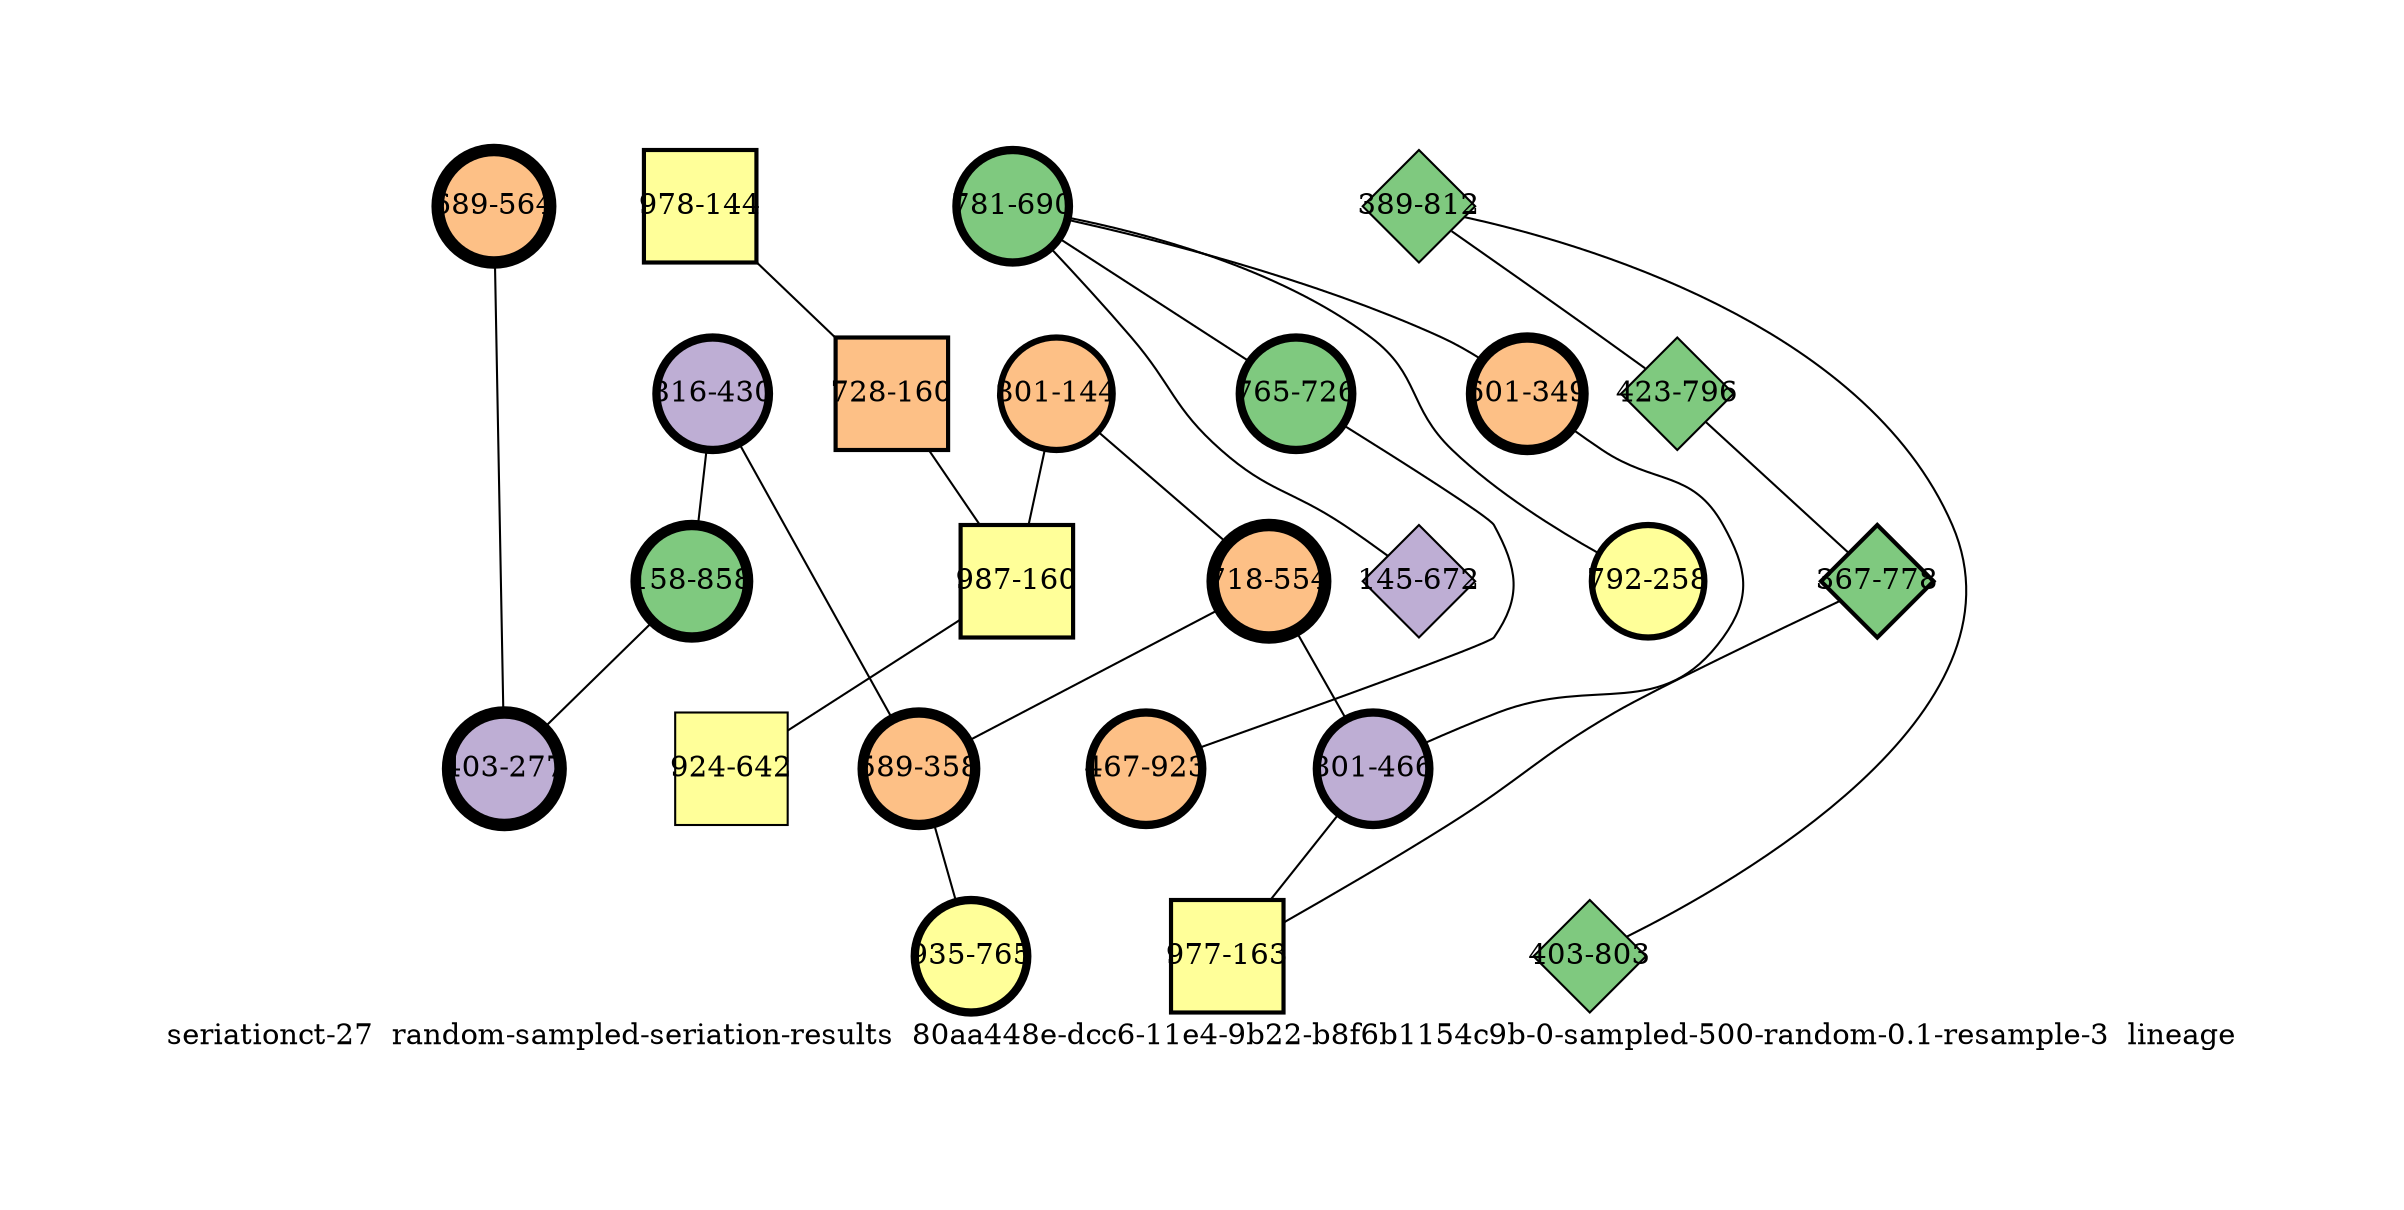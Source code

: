strict graph "seriationct-27  random-sampled-seriation-results  80aa448e-dcc6-11e4-9b22-b8f6b1154c9b-0-sampled-500-random-0.1-resample-3  lineage" {
labelloc=b;
ratio=auto;
pad="1.0";
label="seriationct-27  random-sampled-seriation-results  80aa448e-dcc6-11e4-9b22-b8f6b1154c9b-0-sampled-500-random-0.1-resample-3  lineage";
node [width="0.75", style=filled, fixedsize=true, height="0.75", shape=circle, label=""];
0 [xCoordinate="564.0", appears_in_slice=6, yCoordinate="689.0", colorscheme=accent6, lineage_id=0, short_label="689-564", label="689-564", shape=circle, cluster_id=2, fillcolor=3, size="500.0", id=0, penwidth="6.0"];
1 [xCoordinate="812.0", appears_in_slice=1, yCoordinate="389.0", colorscheme=accent6, lineage_id=2, short_label="389-812", label="389-812", shape=diamond, cluster_id=0, fillcolor=1, size="500.0", id=1, penwidth="1.0"];
2 [xCoordinate="803.0", appears_in_slice=1, yCoordinate="403.0", colorscheme=accent6, lineage_id=2, short_label="403-803", label="403-803", shape=diamond, cluster_id=0, fillcolor=1, size="500.0", id=2, penwidth="1.0"];
3 [xCoordinate="144.0", appears_in_slice=2, yCoordinate="978.0", colorscheme=accent6, lineage_id=1, short_label="978-144", label="978-144", shape=square, cluster_id=3, fillcolor=4, size="500.0", id=3, penwidth="2.0"];
4 [xCoordinate="690.0", appears_in_slice=4, yCoordinate="781.0", colorscheme=accent6, lineage_id=0, short_label="781-690", label="781-690", shape=circle, cluster_id=0, fillcolor=1, size="500.0", id=4, penwidth="4.0"];
5 [xCoordinate="144.0", appears_in_slice=3, yCoordinate="801.0", colorscheme=accent6, lineage_id=0, short_label="801-144", label="801-144", shape=circle, cluster_id=2, fillcolor=3, size="500.0", id=5, penwidth="3.0"];
6 [xCoordinate="349.0", appears_in_slice=5, yCoordinate="601.0", colorscheme=accent6, lineage_id=0, short_label="601-349", label="601-349", shape=circle, cluster_id=2, fillcolor=3, size="500.0", id=6, penwidth="5.0"];
7 [xCoordinate="160.0", appears_in_slice=2, yCoordinate="728.0", colorscheme=accent6, lineage_id=1, short_label="728-160", label="728-160", shape=square, cluster_id=2, fillcolor=3, size="500.0", id=7, penwidth="2.0"];
8 [xCoordinate="796.0", appears_in_slice=1, yCoordinate="423.0", colorscheme=accent6, lineage_id=2, short_label="423-796", label="423-796", shape=diamond, cluster_id=0, fillcolor=1, size="500.0", id=8, penwidth="1.0"];
9 [xCoordinate="726.0", appears_in_slice=4, yCoordinate="765.0", colorscheme=accent6, lineage_id=0, short_label="765-726", label="765-726", shape=circle, cluster_id=0, fillcolor=1, size="500.0", id=9, penwidth="4.0"];
10 [xCoordinate="554.0", appears_in_slice=6, yCoordinate="718.0", colorscheme=accent6, lineage_id=0, short_label="718-554", label="718-554", shape=circle, cluster_id=2, fillcolor=3, size="500.0", id=10, penwidth="6.0"];
11 [xCoordinate="258.0", appears_in_slice=3, yCoordinate="792.0", colorscheme=accent6, lineage_id=0, short_label="792-258", label="792-258", shape=circle, cluster_id=3, fillcolor=4, size="500.0", id=11, penwidth="3.0"];
12 [xCoordinate="430.0", appears_in_slice=4, yCoordinate="816.0", colorscheme=accent6, lineage_id=0, short_label="816-430", label="816-430", shape=circle, cluster_id=1, fillcolor=2, size="500.0", id=12, penwidth="4.0"];
13 [xCoordinate="466.0", appears_in_slice=4, yCoordinate="801.0", colorscheme=accent6, lineage_id=0, short_label="801-466", label="801-466", shape=circle, cluster_id=1, fillcolor=2, size="500.0", id=13, penwidth="4.0"];
14 [xCoordinate="858.0", appears_in_slice=5, yCoordinate="158.0", colorscheme=accent6, lineage_id=0, short_label="158-858", label="158-858", shape=circle, cluster_id=0, fillcolor=1, size="500.0", id=14, penwidth="5.0"];
15 [xCoordinate="672.0", appears_in_slice=1, yCoordinate="145.0", colorscheme=accent6, lineage_id=2, short_label="145-672", label="145-672", shape=diamond, cluster_id=1, fillcolor=2, size="500.0", id=15, penwidth="1.0"];
16 [xCoordinate="778.0", appears_in_slice=2, yCoordinate="367.0", colorscheme=accent6, lineage_id=2, short_label="367-778", label="367-778", shape=diamond, cluster_id=0, fillcolor=1, size="500.0", id=16, penwidth="2.0"];
17 [xCoordinate="163.0", appears_in_slice=2, yCoordinate="977.0", colorscheme=accent6, lineage_id=1, short_label="977-163", label="977-163", shape=square, cluster_id=3, fillcolor=4, size="500.0", id=17, penwidth="2.0"];
18 [xCoordinate="160.0", appears_in_slice=2, yCoordinate="987.0", colorscheme=accent6, lineage_id=1, short_label="987-160", label="987-160", shape=square, cluster_id=3, fillcolor=4, size="500.0", id=18, penwidth="2.0"];
19 [xCoordinate="642.0", appears_in_slice=1, yCoordinate="924.0", colorscheme=accent6, lineage_id=1, short_label="924-642", label="924-642", shape=square, cluster_id=3, fillcolor=4, size="500.0", id=19, penwidth="1.0"];
20 [xCoordinate="358.0", appears_in_slice=5, yCoordinate="589.0", colorscheme=accent6, lineage_id=0, short_label="589-358", label="589-358", shape=circle, cluster_id=2, fillcolor=3, size="500.0", id=20, penwidth="5.0"];
21 [xCoordinate="765.0", appears_in_slice=4, yCoordinate="935.0", colorscheme=accent6, lineage_id=0, short_label="935-765", label="935-765", shape=circle, cluster_id=3, fillcolor=4, size="500.0", id=21, penwidth="4.0"];
22 [xCoordinate="277.0", appears_in_slice=6, yCoordinate="403.0", colorscheme=accent6, lineage_id=0, short_label="403-277", label="403-277", shape=circle, cluster_id=1, fillcolor=2, size="500.0", id=22, penwidth="6.0"];
23 [xCoordinate="923.0", appears_in_slice=4, yCoordinate="467.0", colorscheme=accent6, lineage_id=0, short_label="467-923", label="467-923", shape=circle, cluster_id=2, fillcolor=3, size="500.0", id=23, penwidth="4.0"];
0 -- 22  [inverseweight="2.66758684644", weight="0.374870644356"];
1 -- 8  [inverseweight="36.2738125055", weight="0.0275680975042"];
1 -- 2  [inverseweight="27.7777777778", weight="0.036"];
3 -- 7  [inverseweight="28.5830975238", weight="0.0349857113691"];
4 -- 9  [inverseweight="13.7412427482", weight="0.0727736215946"];
4 -- 11  [inverseweight="4.9299980142", weight="0.202839838296"];
4 -- 6  [inverseweight="4.51201797303", weight="0.221630322835"];
4 -- 15  [inverseweight="2.99138524955", weight="0.334293284408"];
5 -- 10  [inverseweight="3.03672346675", weight="0.329302292734"];
5 -- 18  [inverseweight="1.67356106322", weight="0.59752824201"];
6 -- 13  [inverseweight="4.20956557168", weight="0.237554204341"];
7 -- 18  [inverseweight="27.3587827582", weight="0.036551333765"];
8 -- 16  [inverseweight="1.84360066719", weight="0.542416813899"];
9 -- 23  [inverseweight="20.4124145232", weight="0.0489897948557"];
10 -- 20  [inverseweight="2.83533105529", weight="0.352692500629"];
10 -- 13  [inverseweight="3.57709069612", weight="0.279556792083"];
12 -- 20  [inverseweight="3.37038657046", weight="0.29670187057"];
12 -- 14  [inverseweight="2.74443717474", weight="0.364373434817"];
13 -- 17  [inverseweight="2.16753047927", weight="0.461354527452"];
14 -- 22  [inverseweight="7.11387991531", weight="0.140570267126"];
16 -- 17  [inverseweight="17.4395026604", weight="0.0573410847473"];
18 -- 19  [inverseweight="2.29473713502", weight="0.435779760888"];
20 -- 21  [inverseweight="3.23490796656", weight="0.309127805284"];
}
